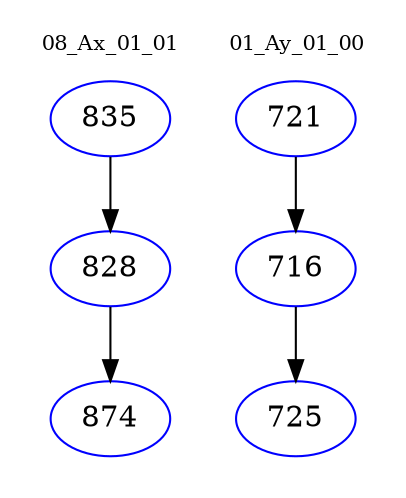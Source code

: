 digraph{
subgraph cluster_0 {
color = white
label = "08_Ax_01_01";
fontsize=10;
T0_835 [label="835", color="blue"]
T0_835 -> T0_828 [color="black"]
T0_828 [label="828", color="blue"]
T0_828 -> T0_874 [color="black"]
T0_874 [label="874", color="blue"]
}
subgraph cluster_1 {
color = white
label = "01_Ay_01_00";
fontsize=10;
T1_721 [label="721", color="blue"]
T1_721 -> T1_716 [color="black"]
T1_716 [label="716", color="blue"]
T1_716 -> T1_725 [color="black"]
T1_725 [label="725", color="blue"]
}
}
